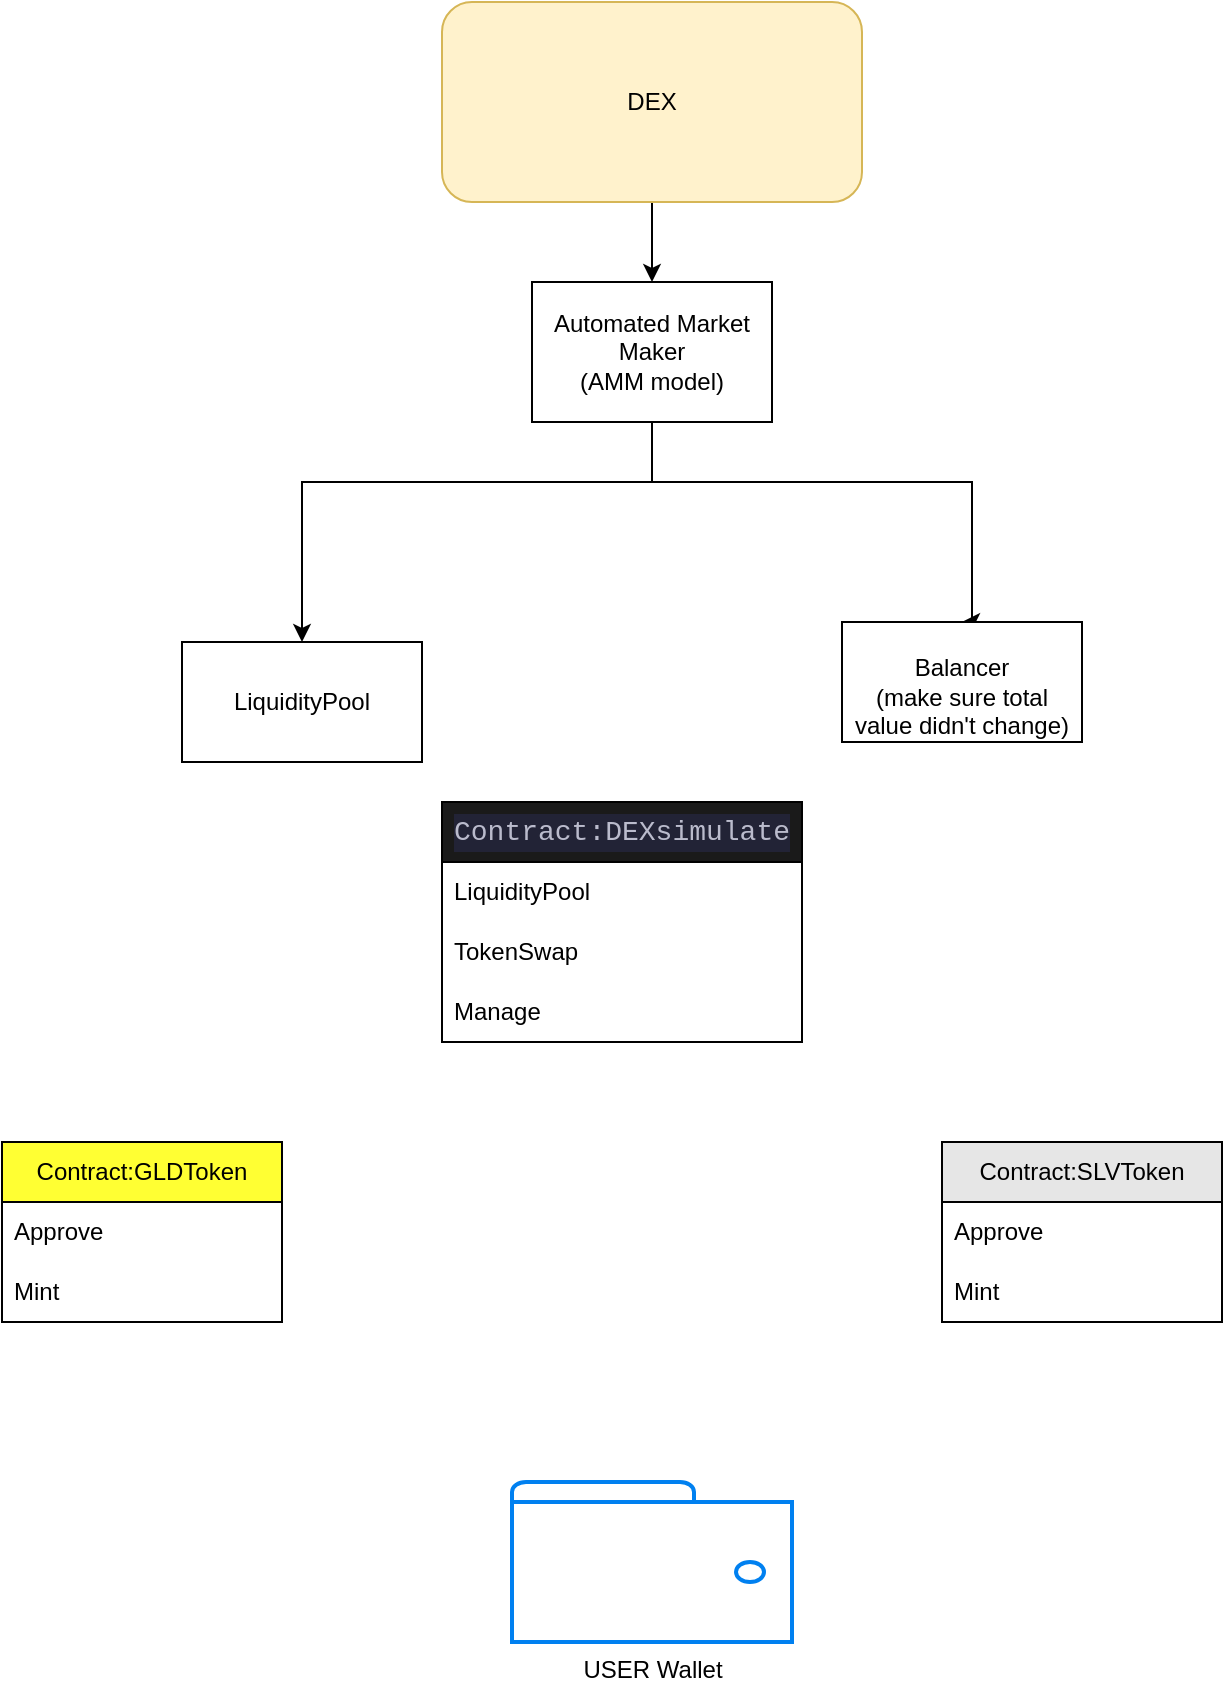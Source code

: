 <mxfile version="25.0.2">
  <diagram id="C5RBs43oDa-KdzZeNtuy" name="Page-1">
    <mxGraphModel dx="2074" dy="1205" grid="1" gridSize="10" guides="1" tooltips="1" connect="1" arrows="1" fold="1" page="1" pageScale="1" pageWidth="827" pageHeight="1169" math="0" shadow="0">
      <root>
        <mxCell id="WIyWlLk6GJQsqaUBKTNV-0" />
        <mxCell id="WIyWlLk6GJQsqaUBKTNV-1" parent="WIyWlLk6GJQsqaUBKTNV-0" />
        <mxCell id="wjwqAyYTmwcH5Eg2mSYs-1" style="edgeStyle=orthogonalEdgeStyle;rounded=0;orthogonalLoop=1;jettySize=auto;html=1;exitX=0.5;exitY=1;exitDx=0;exitDy=0;" parent="WIyWlLk6GJQsqaUBKTNV-1" source="wjwqAyYTmwcH5Eg2mSYs-0" edge="1">
          <mxGeometry relative="1" as="geometry">
            <mxPoint x="385" y="320" as="targetPoint" />
            <Array as="points">
              <mxPoint x="385" y="320" />
            </Array>
          </mxGeometry>
        </mxCell>
        <mxCell id="wjwqAyYTmwcH5Eg2mSYs-0" value="DEX" style="rounded=1;whiteSpace=wrap;html=1;fillColor=#fff2cc;strokeColor=#d6b656;" parent="WIyWlLk6GJQsqaUBKTNV-1" vertex="1">
          <mxGeometry x="280" y="180" width="210" height="100" as="geometry" />
        </mxCell>
        <mxCell id="wjwqAyYTmwcH5Eg2mSYs-3" style="edgeStyle=orthogonalEdgeStyle;rounded=0;orthogonalLoop=1;jettySize=auto;html=1;exitX=0.5;exitY=1;exitDx=0;exitDy=0;" parent="WIyWlLk6GJQsqaUBKTNV-1" source="wjwqAyYTmwcH5Eg2mSYs-2" edge="1">
          <mxGeometry relative="1" as="geometry">
            <mxPoint x="210" y="500" as="targetPoint" />
            <Array as="points">
              <mxPoint x="385" y="420" />
              <mxPoint x="210" y="420" />
              <mxPoint x="210" y="500" />
            </Array>
          </mxGeometry>
        </mxCell>
        <mxCell id="wjwqAyYTmwcH5Eg2mSYs-4" style="edgeStyle=orthogonalEdgeStyle;rounded=0;orthogonalLoop=1;jettySize=auto;html=1;exitX=0.5;exitY=1;exitDx=0;exitDy=0;" parent="WIyWlLk6GJQsqaUBKTNV-1" source="wjwqAyYTmwcH5Eg2mSYs-2" edge="1">
          <mxGeometry relative="1" as="geometry">
            <mxPoint x="540" y="490" as="targetPoint" />
            <mxPoint x="490" y="400" as="sourcePoint" />
            <Array as="points">
              <mxPoint x="385" y="420" />
              <mxPoint x="545" y="420" />
            </Array>
          </mxGeometry>
        </mxCell>
        <mxCell id="wjwqAyYTmwcH5Eg2mSYs-2" value="Automated Market Maker&lt;div&gt;(AMM model)&lt;/div&gt;" style="rounded=0;whiteSpace=wrap;html=1;" parent="WIyWlLk6GJQsqaUBKTNV-1" vertex="1">
          <mxGeometry x="325" y="320" width="120" height="70" as="geometry" />
        </mxCell>
        <mxCell id="wjwqAyYTmwcH5Eg2mSYs-5" value="LiquidityPool" style="whiteSpace=wrap;html=1;" parent="WIyWlLk6GJQsqaUBKTNV-1" vertex="1">
          <mxGeometry x="150" y="500" width="120" height="60" as="geometry" />
        </mxCell>
        <mxCell id="wjwqAyYTmwcH5Eg2mSYs-8" value="&lt;br&gt;Balancer&lt;br&gt;(make sure total value didn&#39;t change)" style="rounded=0;whiteSpace=wrap;html=1;" parent="WIyWlLk6GJQsqaUBKTNV-1" vertex="1">
          <mxGeometry x="480" y="490" width="120" height="60" as="geometry" />
        </mxCell>
        <mxCell id="Ou0cKzyC539BvjCN7cwu-0" value="&lt;div style=&quot;color: rgb(186, 187, 204); background-color: rgb(34, 35, 54); font-family: Consolas, &amp;quot;Courier New&amp;quot;, monospace; font-size: 14px; line-height: 19px; white-space: pre;&quot;&gt;Contract:DEXsimulate&lt;/div&gt;" style="swimlane;fontStyle=0;childLayout=stackLayout;horizontal=1;startSize=30;horizontalStack=0;resizeParent=1;resizeParentMax=0;resizeLast=0;collapsible=1;marginBottom=0;whiteSpace=wrap;html=1;fillColor=#1A1A1A;" parent="WIyWlLk6GJQsqaUBKTNV-1" vertex="1">
          <mxGeometry x="280" y="580" width="180" height="120" as="geometry" />
        </mxCell>
        <mxCell id="Ou0cKzyC539BvjCN7cwu-1" value="LiquidityPool" style="text;strokeColor=none;fillColor=none;align=left;verticalAlign=middle;spacingLeft=4;spacingRight=4;overflow=hidden;points=[[0,0.5],[1,0.5]];portConstraint=eastwest;rotatable=0;whiteSpace=wrap;html=1;" parent="Ou0cKzyC539BvjCN7cwu-0" vertex="1">
          <mxGeometry y="30" width="180" height="30" as="geometry" />
        </mxCell>
        <mxCell id="Ou0cKzyC539BvjCN7cwu-2" value="TokenSwap" style="text;strokeColor=none;fillColor=none;align=left;verticalAlign=middle;spacingLeft=4;spacingRight=4;overflow=hidden;points=[[0,0.5],[1,0.5]];portConstraint=eastwest;rotatable=0;whiteSpace=wrap;html=1;" parent="Ou0cKzyC539BvjCN7cwu-0" vertex="1">
          <mxGeometry y="60" width="180" height="30" as="geometry" />
        </mxCell>
        <mxCell id="Ou0cKzyC539BvjCN7cwu-3" value="Manage" style="text;strokeColor=none;fillColor=none;align=left;verticalAlign=middle;spacingLeft=4;spacingRight=4;overflow=hidden;points=[[0,0.5],[1,0.5]];portConstraint=eastwest;rotatable=0;whiteSpace=wrap;html=1;" parent="Ou0cKzyC539BvjCN7cwu-0" vertex="1">
          <mxGeometry y="90" width="180" height="30" as="geometry" />
        </mxCell>
        <mxCell id="Ou0cKzyC539BvjCN7cwu-4" value="Contract:GLDToken" style="swimlane;fontStyle=0;childLayout=stackLayout;horizontal=1;startSize=30;horizontalStack=0;resizeParent=1;resizeParentMax=0;resizeLast=0;collapsible=1;marginBottom=0;whiteSpace=wrap;html=1;fillColor=#FFFF33;" parent="WIyWlLk6GJQsqaUBKTNV-1" vertex="1">
          <mxGeometry x="60" y="750" width="140" height="90" as="geometry" />
        </mxCell>
        <mxCell id="Ou0cKzyC539BvjCN7cwu-5" value="Approve" style="text;strokeColor=none;fillColor=none;align=left;verticalAlign=middle;spacingLeft=4;spacingRight=4;overflow=hidden;points=[[0,0.5],[1,0.5]];portConstraint=eastwest;rotatable=0;whiteSpace=wrap;html=1;" parent="Ou0cKzyC539BvjCN7cwu-4" vertex="1">
          <mxGeometry y="30" width="140" height="30" as="geometry" />
        </mxCell>
        <mxCell id="Ou0cKzyC539BvjCN7cwu-6" value="Mint" style="text;strokeColor=none;fillColor=none;align=left;verticalAlign=middle;spacingLeft=4;spacingRight=4;overflow=hidden;points=[[0,0.5],[1,0.5]];portConstraint=eastwest;rotatable=0;whiteSpace=wrap;html=1;" parent="Ou0cKzyC539BvjCN7cwu-4" vertex="1">
          <mxGeometry y="60" width="140" height="30" as="geometry" />
        </mxCell>
        <mxCell id="Ou0cKzyC539BvjCN7cwu-8" value="Contract:SLVToken" style="swimlane;fontStyle=0;childLayout=stackLayout;horizontal=1;startSize=30;horizontalStack=0;resizeParent=1;resizeParentMax=0;resizeLast=0;collapsible=1;marginBottom=0;whiteSpace=wrap;html=1;fillColor=#E6E6E6;" parent="WIyWlLk6GJQsqaUBKTNV-1" vertex="1">
          <mxGeometry x="530" y="750" width="140" height="90" as="geometry" />
        </mxCell>
        <mxCell id="Ou0cKzyC539BvjCN7cwu-9" value="Approve" style="text;strokeColor=none;fillColor=none;align=left;verticalAlign=middle;spacingLeft=4;spacingRight=4;overflow=hidden;points=[[0,0.5],[1,0.5]];portConstraint=eastwest;rotatable=0;whiteSpace=wrap;html=1;" parent="Ou0cKzyC539BvjCN7cwu-8" vertex="1">
          <mxGeometry y="30" width="140" height="30" as="geometry" />
        </mxCell>
        <mxCell id="Ou0cKzyC539BvjCN7cwu-10" value="Mint" style="text;strokeColor=none;fillColor=none;align=left;verticalAlign=middle;spacingLeft=4;spacingRight=4;overflow=hidden;points=[[0,0.5],[1,0.5]];portConstraint=eastwest;rotatable=0;whiteSpace=wrap;html=1;" parent="Ou0cKzyC539BvjCN7cwu-8" vertex="1">
          <mxGeometry y="60" width="140" height="30" as="geometry" />
        </mxCell>
        <mxCell id="Ou0cKzyC539BvjCN7cwu-15" value="USER&amp;nbsp;Wallet" style="html=1;verticalLabelPosition=bottom;align=center;labelBackgroundColor=#ffffff;verticalAlign=top;strokeWidth=2;strokeColor=#0080F0;shadow=0;dashed=0;shape=mxgraph.ios7.icons.wallet;" parent="WIyWlLk6GJQsqaUBKTNV-1" vertex="1">
          <mxGeometry x="315" y="920" width="140" height="80" as="geometry" />
        </mxCell>
      </root>
    </mxGraphModel>
  </diagram>
</mxfile>
